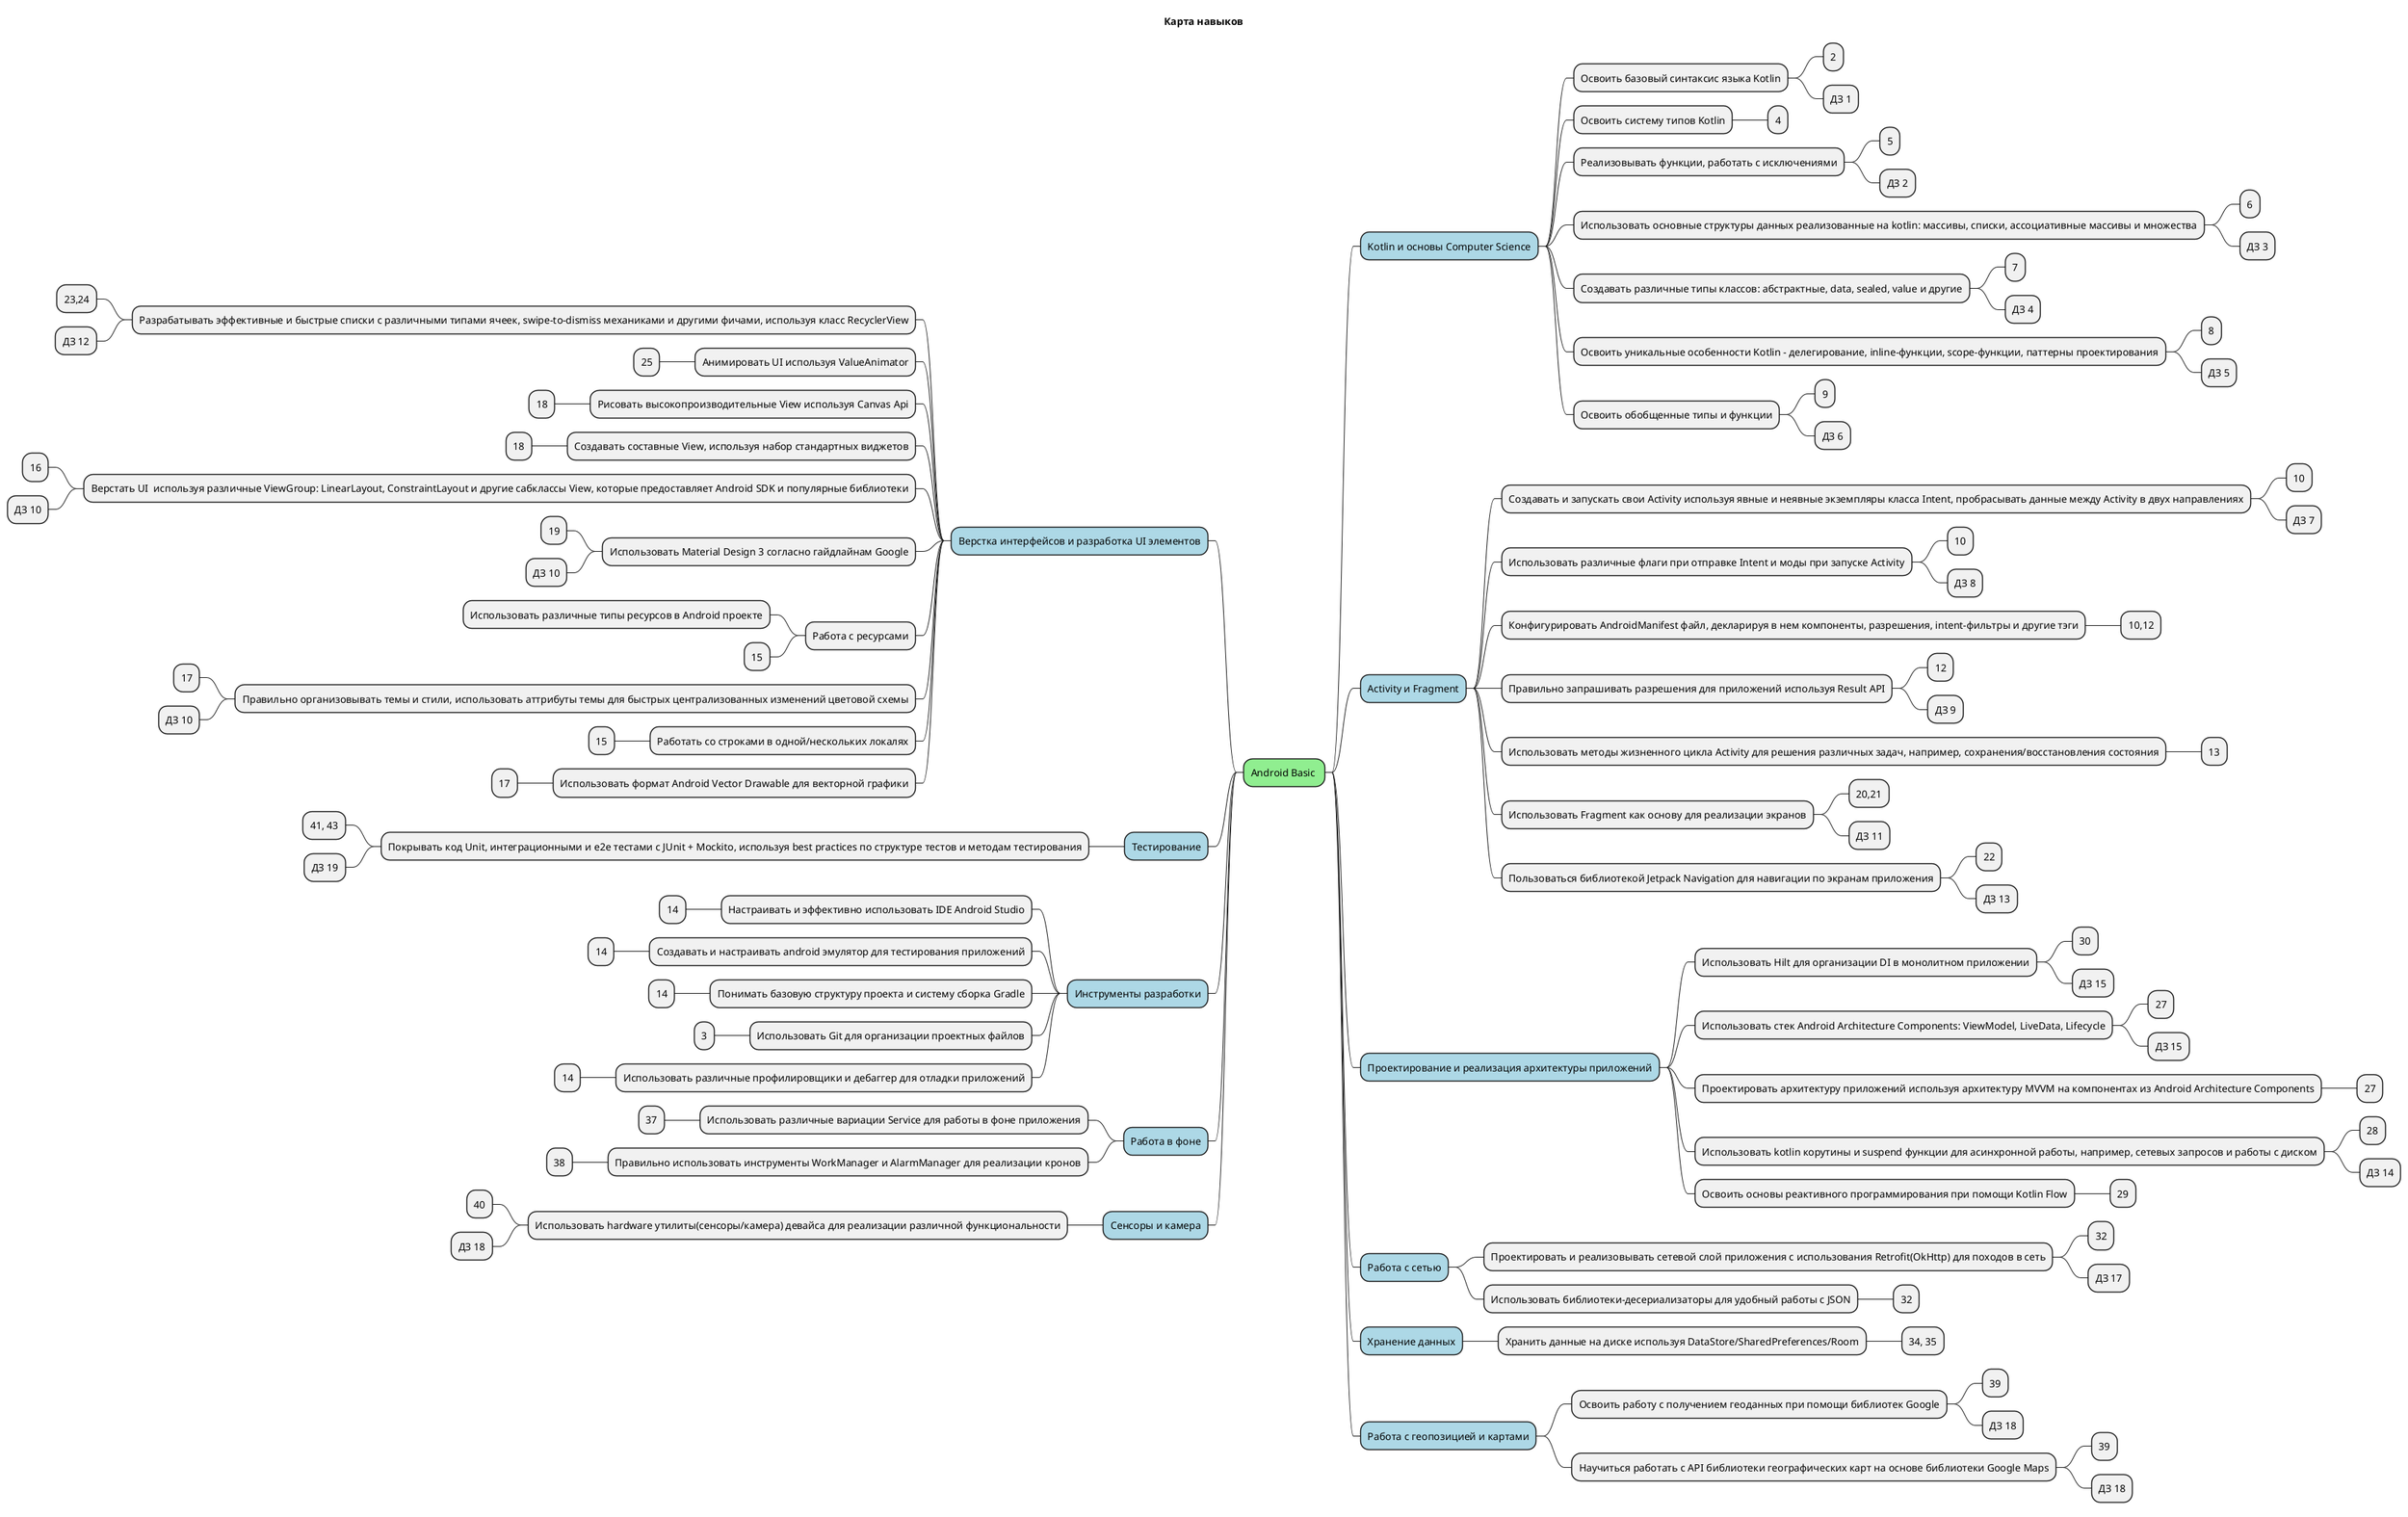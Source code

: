 @startmindmap
'https://plantuml.com/mindmap-diagram

<style>
mindmapDiagram {
  .green {
    BackgroundColor lightgreen
  }
  :depth(1) {
    BackGroundColor lightblue
  }
}
</style>

title Карта навыков

left side

* Android Basic <<green>>

** Верстка интерфейсов и разработка UI элементов
*** Разрабатывать эффективные и быстрые списки с различными типами ячеек, swipe-to-dismiss механиками и другими фичами, используя класс RecyclerView
**** 23,24
**** ДЗ 12
*** Анимировать UI используя ValueAnimator
**** 25
*** Рисовать высокопроизводительные View используя Canvas Api
**** 18
*** Создавать составные View, используя набор стандартных виджетов
**** 18
*** Верстать UI  используя различные ViewGroup: LinearLayout, ConstraintLayout и другие сабклассы View, которые предоставляет Android SDK и популярные библиотеки
**** 16
**** ДЗ 10
*** Использовать Material Design 3 согласно гайдлайнам Google
**** 19
**** ДЗ 10
*** Работа с ресурсами
**** Использовать различные типы ресурсов в Android проекте
**** 15
*** Правильно организовывать темы и стили, использовать аттрибуты темы для быстрых централизованных изменений цветовой схемы
**** 17
**** ДЗ 10
*** Работать со строками в одной/нескольких локалях
**** 15
*** Использовать формат Android Vector Drawable для векторной графики
**** 17

** Тестирование
*** Покрывать код Unit, интеграционными и e2e тестами с JUnit + Mockito, используя best practices по структуре тестов и методам тестирования
**** 41, 43
**** ДЗ 19

** Инструменты разработки
*** Настраивать и эффективно использовать IDE Android Studio
**** 14
*** Создавать и настраивать android эмулятор для тестирования приложений
**** 14
*** Понимать базовую структуру проекта и систему сборка Gradle
**** 14
*** Использовать Git для организации проектных файлов
**** 3
*** Использовать различные профилировщики и дебаггер для отладки приложений
**** 14

** Работа в фоне
*** Использовать различные вариации Service для работы в фоне приложения
**** 37
*** Правильно использовать инструменты WorkManager и AlarmManager для реализации кронов
**** 38

** Сенсоры и камера
*** Использовать hardware утилиты(сенсоры/камера) девайса для реализации различной функциональности
**** 40
**** ДЗ 18

right side

** Kotlin и основы Computer Science
*** Освоить базовый синтаксис языка Kotlin
**** 2
**** ДЗ 1
*** Освоить систему типов Kotlin
**** 4
*** Реализовывать функции, работать с исключениями
**** 5
**** ДЗ 2
*** Использовать основные структуры данных реализованные на kotlin: массивы, списки, ассоциативные массивы и множества
**** 6
**** ДЗ 3
*** Создавать различные типы классов: абстрактные, data, sealed, value и другие
**** 7
**** ДЗ 4
*** Освоить уникальные особенности Kotlin - делегирование, inline-функции, scope-функции, паттерны проектирования
**** 8
**** ДЗ 5
*** Освоить обобщенные типы и функции
**** 9
**** ДЗ 6

** Activity и Fragment
*** Создавать и запускать свои Activity используя явные и неявные экземпляры класса Intent, пробрасывать данные между Activity в двух направлениях
**** 10
**** ДЗ 7
*** Использовать различные флаги при отправке Intent и моды при запуске Activity
**** 10
**** ДЗ 8
*** Конфигурировать AndroidManifest файл, декларируя в нем компоненты, разрешения, intent-фильтры и другие тэги
**** 10,12
*** Правильно запрашивать разрешения для приложений используя Result API
**** 12
**** ДЗ 9
*** Использовать методы жизненного цикла Activity для решения различных задач, например, сохранения/восстановления состояния
**** 13
*** Использовать Fragment как основу для реализации экранов
**** 20,21
**** ДЗ 11
*** Пользоваться библиотекой Jetpack Navigation для навигации по экранам приложения
**** 22
**** ДЗ 13

** Проектирование и реализация архитектуры приложений
*** Использовать Hilt для организации DI в монолитном приложении
**** 30
**** ДЗ 15
*** Использовать стек Android Architecture Components: ViewModel, LiveData, Lifecycle
**** 27
**** ДЗ 15
*** Проектировать архитектуру приложений используя архитектуру MVVM на компонентах из Android Architecture Components
**** 27
*** Использовать kotlin корутины и suspend функции для асинхронной работы, например, сетевых запросов и работы с диском
**** 28
**** ДЗ 14
*** Освоить основы реактивного программирования при помощи Kotlin Flow
**** 29

** Работа с сетью
*** Проектировать и реализовывать сетевой слой приложения с использования Retrofit(OkHttp) для походов в сеть
**** 32
**** ДЗ 17
*** Использовать библиотеки-десериализаторы для удобный работы с JSON
**** 32

** Хранение данных
*** Хранить данные на диске используя DataStore/SharedPreferences/Room
**** 34, 35

** Работа с геопозицией и картами
*** Освоить работу с получением геоданных при помощи библиотек Google
**** 39
**** ДЗ 18
*** Научиться работать с API библиотеки географических карт на основе библиотеки Google Maps
**** 39
**** ДЗ 18




@endmindmap
